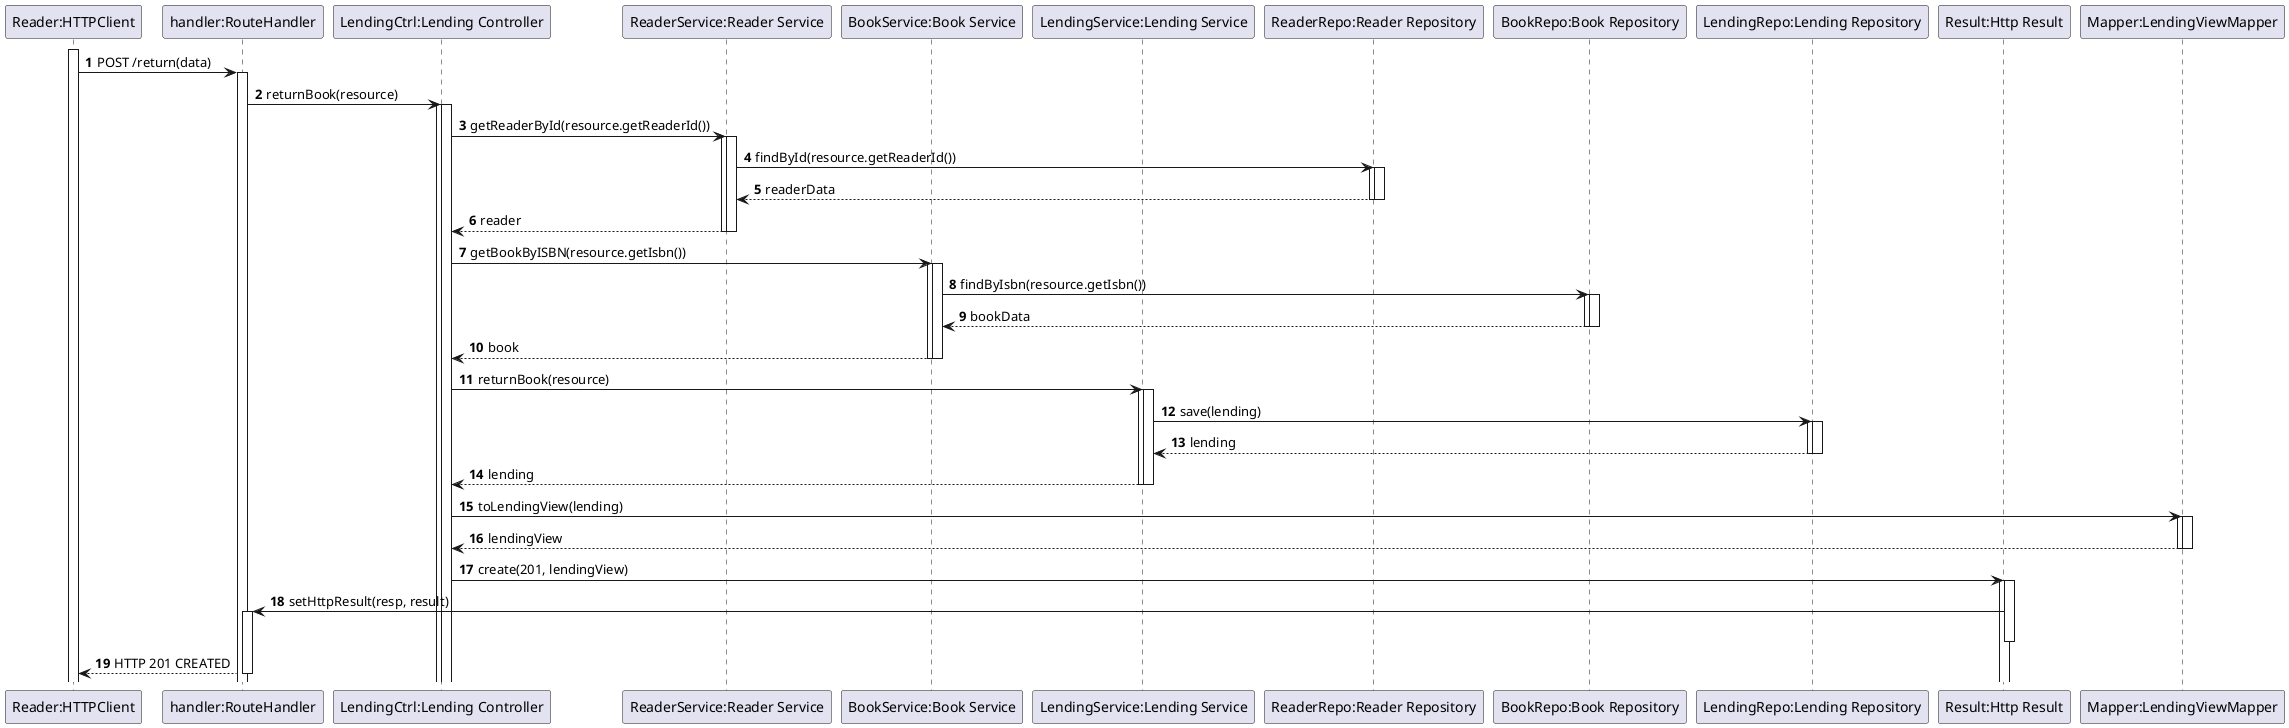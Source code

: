 @startuml
'https://plantuml.com/sequence-diagram
autoactivate on
autonumber

participant "Reader:HTTPClient" as HTTPClient
participant "handler:RouteHandler" as System
participant "LendingCtrl:Lending Controller" as LendingCtrl
participant "ReaderService:Reader Service" as ReaderService
participant "BookService:Book Service" as BookService
participant "LendingService:Lending Service" as LendingService
participant "ReaderRepo:Reader Repository" as ReaderRepo
participant "BookRepo:Book Repository" as BookRepo
participant "LendingRepo:Lending Repository" as LendingRepo
participant "Result:Http Result" as Result
participant "Mapper:LendingViewMapper" as ViewMapper

activate HTTPClient

HTTPClient -> System: POST /return(data)
System -> LendingCtrl: returnBook(resource)
activate LendingCtrl

LendingCtrl -> ReaderService: getReaderById(resource.getReaderId())
activate ReaderService
ReaderService -> ReaderRepo: findById(resource.getReaderId())
activate ReaderRepo
ReaderRepo --> ReaderService: readerData
deactivate ReaderRepo
ReaderService --> LendingCtrl: reader
deactivate ReaderService

LendingCtrl -> BookService: getBookByISBN(resource.getIsbn())
activate BookService
BookService -> BookRepo: findByIsbn(resource.getIsbn())
activate BookRepo
BookRepo --> BookService: bookData
deactivate BookRepo
BookService --> LendingCtrl: book
deactivate BookService

LendingCtrl -> LendingService: returnBook(resource)
activate LendingService
LendingService -> LendingRepo: save(lending)
activate LendingRepo
LendingRepo --> LendingService: lending
deactivate LendingRepo
LendingService --> LendingCtrl: lending
deactivate LendingService

LendingCtrl -> ViewMapper: toLendingView(lending)
activate ViewMapper
ViewMapper --> LendingCtrl: lendingView
deactivate ViewMapper

LendingCtrl -> Result: create(201, lendingView)
activate Result
Result -> System: setHttpResult(resp, result)
deactivate Result
System --> HTTPClient: HTTP 201 CREATED

@enduml
